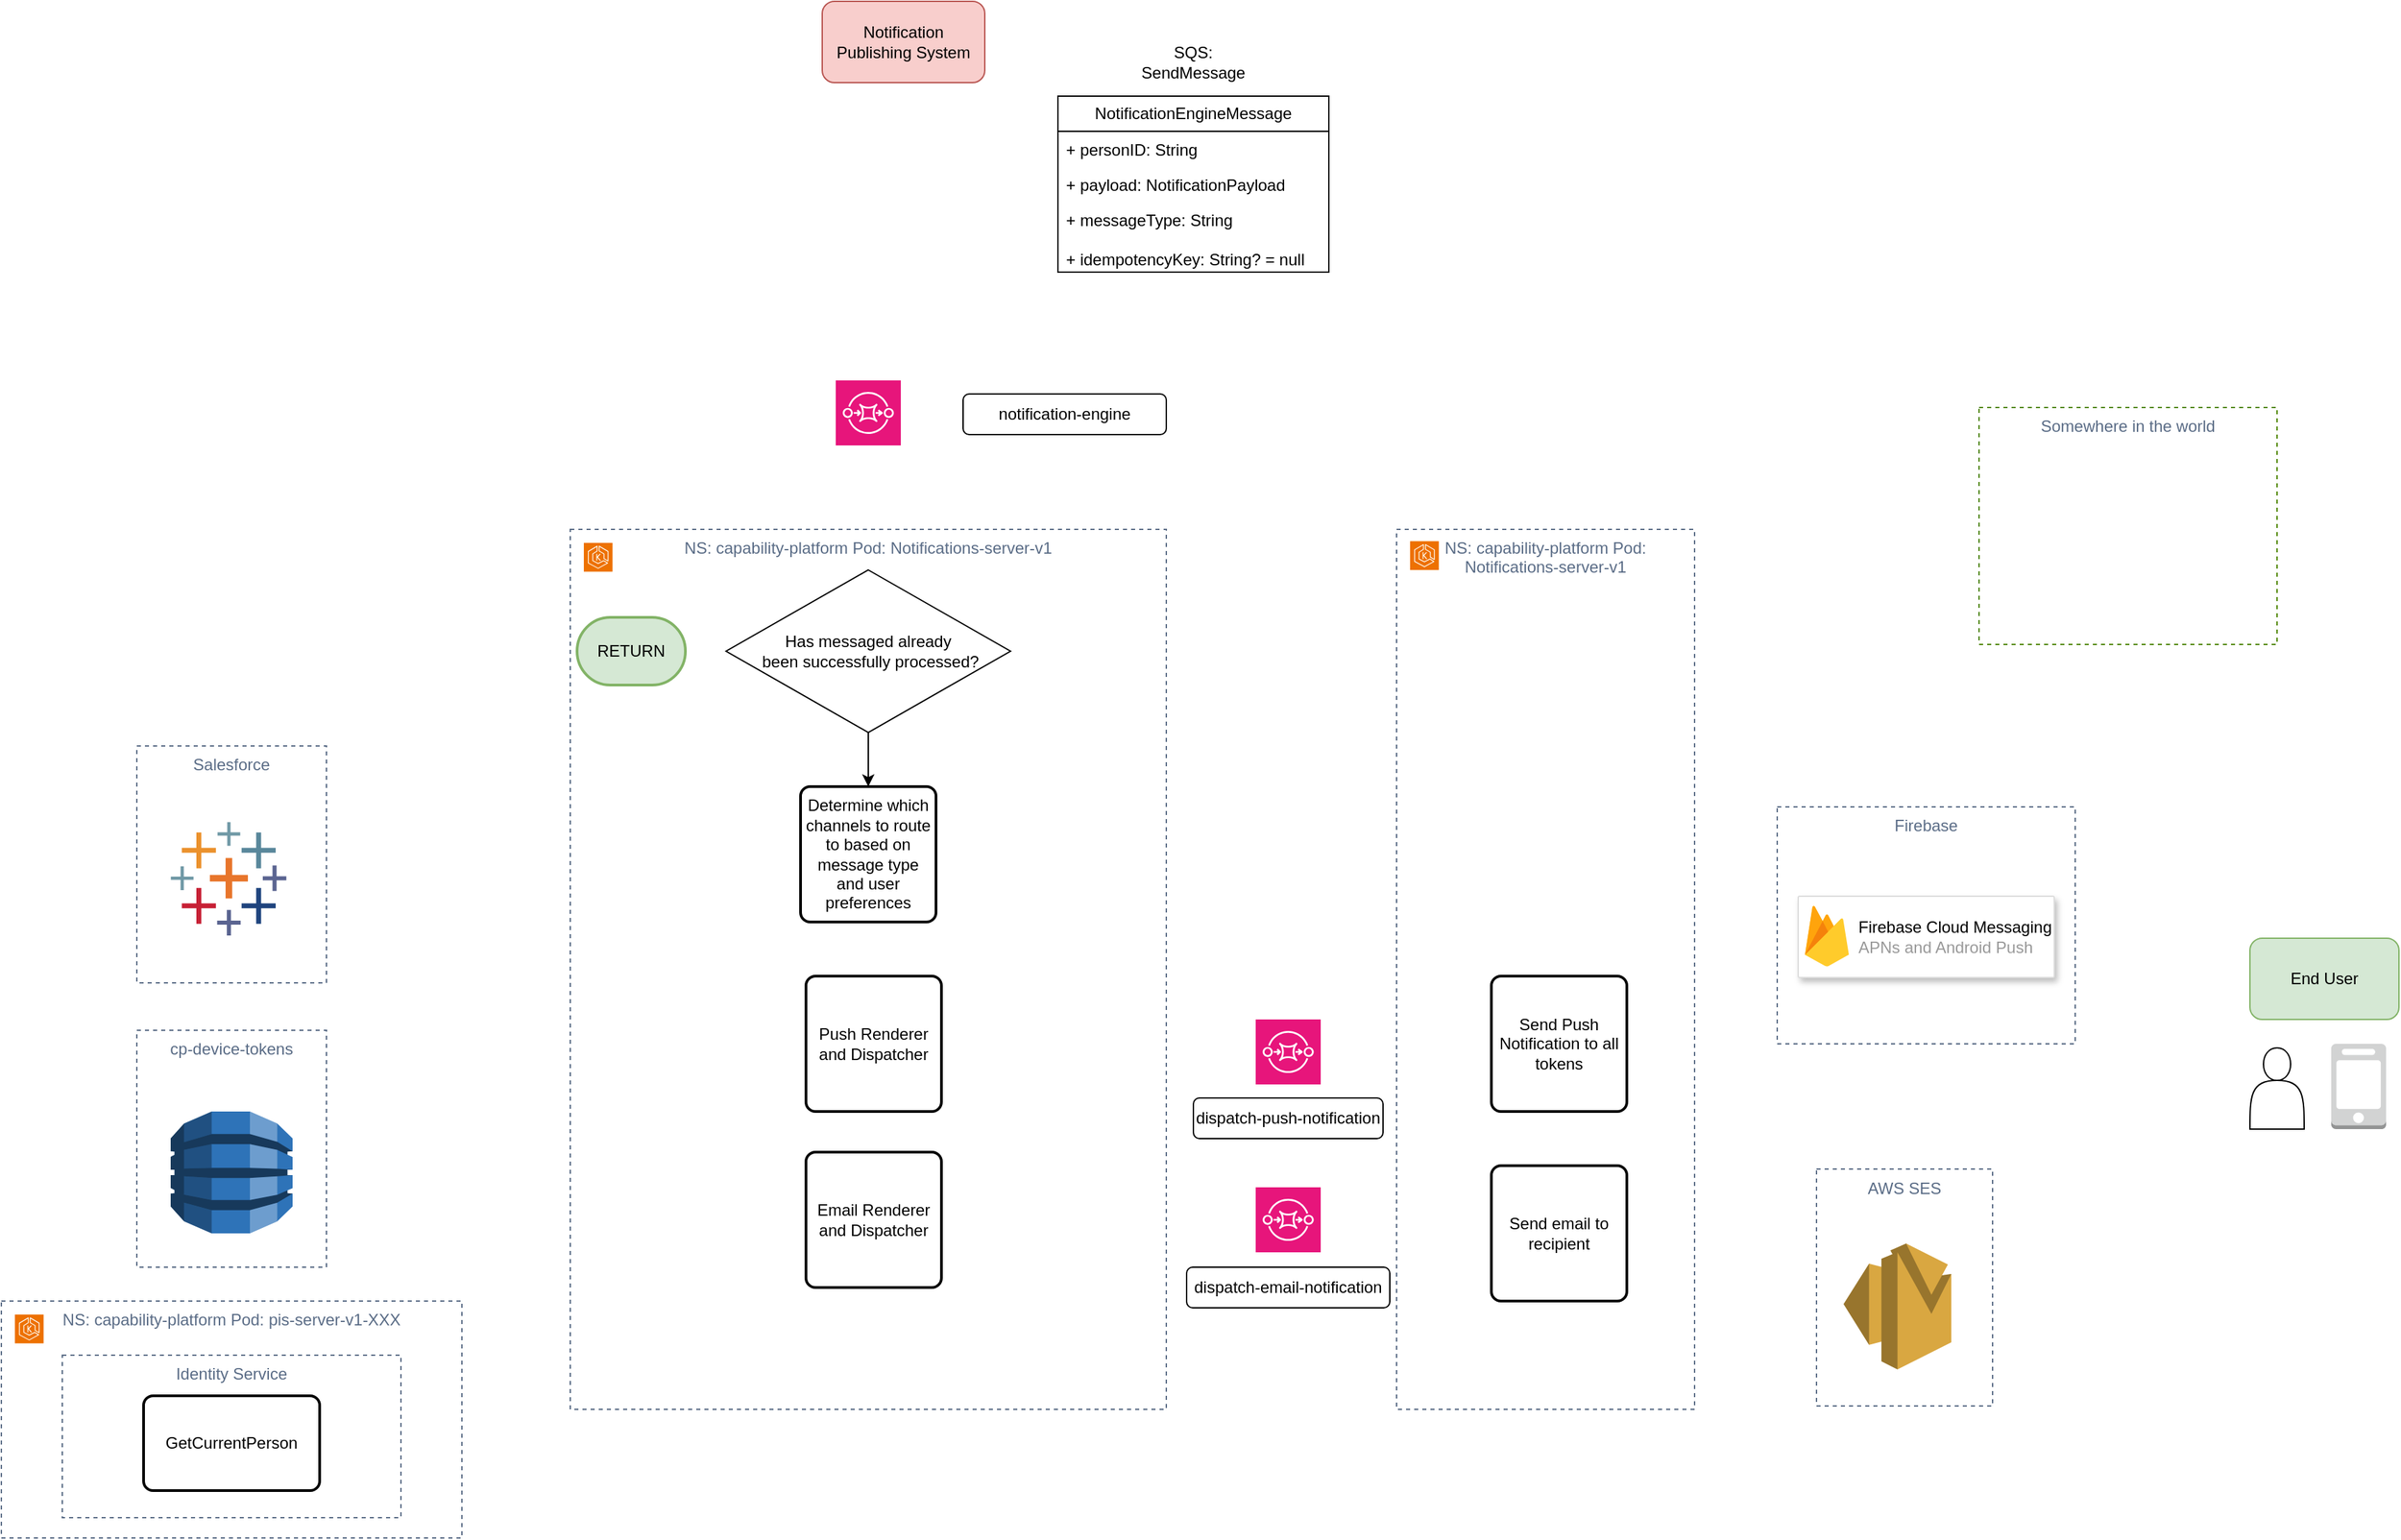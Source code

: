 <mxfile version="28.1.0">
  <diagram name="Page-1" id="Zwpuqf_YTuUUo8gKpCjg">
    <mxGraphModel dx="2884" dy="1317" grid="1" gridSize="10" guides="1" tooltips="1" connect="1" arrows="1" fold="1" page="1" pageScale="1" pageWidth="827" pageHeight="1169" math="0" shadow="0">
      <root>
        <mxCell id="0" />
        <mxCell id="1" parent="0" />
        <mxCell id="VqeCZqD9yjvprAk1Ezd1-1" value="NotificationEngineMessage" style="swimlane;fontStyle=0;childLayout=stackLayout;horizontal=1;startSize=26;fillColor=none;horizontalStack=0;resizeParent=1;resizeParentMax=0;resizeLast=0;collapsible=1;marginBottom=0;whiteSpace=wrap;html=1;" parent="1" vertex="1">
          <mxGeometry x="600" y="90" width="200" height="130" as="geometry">
            <mxRectangle x="250" y="110" width="190" height="30" as="alternateBounds" />
          </mxGeometry>
        </mxCell>
        <mxCell id="VqeCZqD9yjvprAk1Ezd1-2" value="+ personID: String" style="text;strokeColor=none;fillColor=none;align=left;verticalAlign=top;spacingLeft=4;spacingRight=4;overflow=hidden;rotatable=0;points=[[0,0.5],[1,0.5]];portConstraint=eastwest;whiteSpace=wrap;html=1;" parent="VqeCZqD9yjvprAk1Ezd1-1" vertex="1">
          <mxGeometry y="26" width="200" height="26" as="geometry" />
        </mxCell>
        <mxCell id="VqeCZqD9yjvprAk1Ezd1-3" value="+ payload: NotificationPayload" style="text;strokeColor=none;fillColor=none;align=left;verticalAlign=top;spacingLeft=4;spacingRight=4;overflow=hidden;rotatable=0;points=[[0,0.5],[1,0.5]];portConstraint=eastwest;whiteSpace=wrap;html=1;" parent="VqeCZqD9yjvprAk1Ezd1-1" vertex="1">
          <mxGeometry y="52" width="200" height="26" as="geometry" />
        </mxCell>
        <mxCell id="VqeCZqD9yjvprAk1Ezd1-4" value="+ messageType: String&lt;div&gt;&lt;br&gt;&lt;div&gt;+ idempotencyKey: String? = null&lt;/div&gt;&lt;/div&gt;" style="text;strokeColor=none;fillColor=none;align=left;verticalAlign=top;spacingLeft=4;spacingRight=4;overflow=hidden;rotatable=0;points=[[0,0.5],[1,0.5]];portConstraint=eastwest;whiteSpace=wrap;html=1;" parent="VqeCZqD9yjvprAk1Ezd1-1" vertex="1">
          <mxGeometry y="78" width="200" height="52" as="geometry" />
        </mxCell>
        <mxCell id="VqeCZqD9yjvprAk1Ezd1-9" value="Notification Publishing System" style="rounded=1;whiteSpace=wrap;html=1;fillColor=#f8cecc;strokeColor=#b85450;" parent="1" vertex="1">
          <mxGeometry x="426" y="20" width="120" height="60" as="geometry" />
        </mxCell>
        <mxCell id="VqeCZqD9yjvprAk1Ezd1-12" value="SQS: SendMessage" style="text;html=1;align=center;verticalAlign=middle;whiteSpace=wrap;rounded=0;" parent="1" vertex="1">
          <mxGeometry x="670" y="50" width="60" height="30" as="geometry" />
        </mxCell>
        <mxCell id="49v1vKMZtB3G8OhnLPRT-10" style="edgeStyle=orthogonalEdgeStyle;rounded=0;orthogonalLoop=1;jettySize=auto;html=1;exitX=0.5;exitY=1;exitDx=0;exitDy=0;entryX=0.5;entryY=0;entryDx=0;entryDy=0;" edge="1" parent="1" source="49v1vKMZtB3G8OhnLPRT-3" target="49v1vKMZtB3G8OhnLPRT-9">
          <mxGeometry relative="1" as="geometry" />
        </mxCell>
        <mxCell id="49v1vKMZtB3G8OhnLPRT-3" value="Has messaged already&lt;div&gt;&amp;nbsp;been successfully processed?&lt;/div&gt;" style="rhombus;whiteSpace=wrap;html=1;" vertex="1" parent="1">
          <mxGeometry x="355" y="440" width="210" height="120" as="geometry" />
        </mxCell>
        <mxCell id="49v1vKMZtB3G8OhnLPRT-6" value="RETURN" style="strokeWidth=2;html=1;shape=mxgraph.flowchart.terminator;whiteSpace=wrap;fillColor=#d5e8d4;strokeColor=#82b366;" vertex="1" parent="1">
          <mxGeometry x="245" y="475" width="80" height="50" as="geometry" />
        </mxCell>
        <mxCell id="49v1vKMZtB3G8OhnLPRT-9" value="Determine which channels to route to based on message type and user preferences" style="rounded=1;whiteSpace=wrap;html=1;absoluteArcSize=1;arcSize=14;strokeWidth=2;" vertex="1" parent="1">
          <mxGeometry x="410" y="600" width="100" height="100" as="geometry" />
        </mxCell>
        <mxCell id="49v1vKMZtB3G8OhnLPRT-16" value="Push Renderer and Dispatcher" style="rounded=1;whiteSpace=wrap;html=1;absoluteArcSize=1;arcSize=14;strokeWidth=2;" vertex="1" parent="1">
          <mxGeometry x="414" y="740" width="100" height="100" as="geometry" />
        </mxCell>
        <mxCell id="49v1vKMZtB3G8OhnLPRT-17" value="Email Renderer and Dispatcher" style="rounded=1;whiteSpace=wrap;html=1;absoluteArcSize=1;arcSize=14;strokeWidth=2;" vertex="1" parent="1">
          <mxGeometry x="414" y="870" width="100" height="100" as="geometry" />
        </mxCell>
        <mxCell id="49v1vKMZtB3G8OhnLPRT-21" value="NS: capability-platform Pod: pis-server-v1-XXX" style="fillColor=none;strokeColor=#5A6C86;dashed=1;verticalAlign=top;fontStyle=0;fontColor=#5A6C86;whiteSpace=wrap;html=1;" vertex="1" parent="1">
          <mxGeometry x="-180" y="980" width="340" height="175" as="geometry" />
        </mxCell>
        <mxCell id="49v1vKMZtB3G8OhnLPRT-53" value="Send email to recipient" style="rounded=1;whiteSpace=wrap;html=1;absoluteArcSize=1;arcSize=14;strokeWidth=2;" vertex="1" parent="1">
          <mxGeometry x="920" y="880" width="100" height="100" as="geometry" />
        </mxCell>
        <mxCell id="49v1vKMZtB3G8OhnLPRT-54" value="Send Push Notification to all tokens" style="rounded=1;whiteSpace=wrap;html=1;absoluteArcSize=1;arcSize=14;strokeWidth=2;" vertex="1" parent="1">
          <mxGeometry x="920" y="740" width="100" height="100" as="geometry" />
        </mxCell>
        <mxCell id="49v1vKMZtB3G8OhnLPRT-58" value="" style="group" vertex="1" connectable="0" parent="1">
          <mxGeometry x="240" y="410" width="440" height="650" as="geometry" />
        </mxCell>
        <mxCell id="49v1vKMZtB3G8OhnLPRT-49" value="NS: capability-platform Pod: Notifications-server-v1" style="fillColor=none;strokeColor=#5A6C86;dashed=1;verticalAlign=top;fontStyle=0;fontColor=#5A6C86;whiteSpace=wrap;html=1;" vertex="1" parent="49v1vKMZtB3G8OhnLPRT-58">
          <mxGeometry width="440" height="650" as="geometry" />
        </mxCell>
        <mxCell id="49v1vKMZtB3G8OhnLPRT-73" value="&lt;span style=&quot;color: rgba(0, 0, 0, 0); font-family: monospace; font-size: 0px; text-align: start;&quot;&gt;%3CmxGraphModel%3E%3Croot%3E%3CmxCell%20id%3D%220%22%2F%3E%3CmxCell%20id%3D%221%22%20parent%3D%220%22%2F%3E%3CmxCell%20id%3D%222%22%20value%3D%22NS%3A%20capability-platform%20Pod%3A%20Notifications-server-v1%22%20style%3D%22fillColor%3Dnone%3BstrokeColor%3D%235A6C86%3Bdashed%3D1%3BverticalAlign%3Dtop%3BfontStyle%3D0%3BfontColor%3D%235A6C86%3BwhiteSpace%3Dwrap%3Bhtml%3D1%3B%22%20vertex%3D%221%22%20parent%3D%221%22%3E%3CmxGeometry%20x%3D%22240%22%20y%3D%22410%22%20width%3D%22440%22%20height%3D%22650%22%20as%3D%22geometry%22%2F%3E%3C%2FmxCell%3E%3C%2Froot%3E%3C%2FmxGraphModel%3E&lt;/span&gt;" style="sketch=0;points=[[0,0,0],[0.25,0,0],[0.5,0,0],[0.75,0,0],[1,0,0],[0,1,0],[0.25,1,0],[0.5,1,0],[0.75,1,0],[1,1,0],[0,0.25,0],[0,0.5,0],[0,0.75,0],[1,0.25,0],[1,0.5,0],[1,0.75,0]];outlineConnect=0;fontColor=#232F3E;fillColor=#ED7100;strokeColor=#ffffff;dashed=0;verticalLabelPosition=bottom;verticalAlign=top;align=center;html=1;fontSize=12;fontStyle=0;aspect=fixed;shape=mxgraph.aws4.resourceIcon;resIcon=mxgraph.aws4.eks;" vertex="1" parent="49v1vKMZtB3G8OhnLPRT-58">
          <mxGeometry x="10" y="10" width="21.196" height="21.196" as="geometry" />
        </mxCell>
        <mxCell id="49v1vKMZtB3G8OhnLPRT-60" value="" style="sketch=0;points=[[0,0,0],[0.25,0,0],[0.5,0,0],[0.75,0,0],[1,0,0],[0,1,0],[0.25,1,0],[0.5,1,0],[0.75,1,0],[1,1,0],[0,0.25,0],[0,0.5,0],[0,0.75,0],[1,0.25,0],[1,0.5,0],[1,0.75,0]];outlineConnect=0;fontColor=#232F3E;fillColor=#ED7100;strokeColor=#ffffff;dashed=0;verticalLabelPosition=bottom;verticalAlign=top;align=center;html=1;fontSize=12;fontStyle=0;aspect=fixed;shape=mxgraph.aws4.resourceIcon;resIcon=mxgraph.aws4.eks;" vertex="1" parent="1">
          <mxGeometry x="-170" y="990" width="21.196" height="21.196" as="geometry" />
        </mxCell>
        <mxCell id="49v1vKMZtB3G8OhnLPRT-61" value="Identity Service" style="fillColor=none;strokeColor=#5A6C86;dashed=1;verticalAlign=top;fontStyle=0;fontColor=#5A6C86;whiteSpace=wrap;html=1;" vertex="1" parent="1">
          <mxGeometry x="-135" y="1020" width="250" height="120" as="geometry" />
        </mxCell>
        <mxCell id="49v1vKMZtB3G8OhnLPRT-62" value="GetCurrentPerson" style="rounded=1;whiteSpace=wrap;html=1;absoluteArcSize=1;arcSize=14;strokeWidth=2;" vertex="1" parent="1">
          <mxGeometry x="-75" y="1050" width="130" height="70" as="geometry" />
        </mxCell>
        <mxCell id="49v1vKMZtB3G8OhnLPRT-66" value="Salesforce" style="fillColor=none;strokeColor=#5A6C86;dashed=1;verticalAlign=top;fontStyle=0;fontColor=#5A6C86;whiteSpace=wrap;html=1;" vertex="1" parent="1">
          <mxGeometry x="-80" y="570" width="140" height="175" as="geometry" />
        </mxCell>
        <mxCell id="49v1vKMZtB3G8OhnLPRT-63" value="cp-device-tokens" style="fillColor=none;strokeColor=#5A6C86;dashed=1;verticalAlign=top;fontStyle=0;fontColor=#5A6C86;whiteSpace=wrap;html=1;" vertex="1" parent="1">
          <mxGeometry x="-80" y="780" width="140" height="175" as="geometry" />
        </mxCell>
        <mxCell id="49v1vKMZtB3G8OhnLPRT-65" value="" style="outlineConnect=0;dashed=0;verticalLabelPosition=bottom;verticalAlign=top;align=center;html=1;shape=mxgraph.aws3.dynamo_db;fillColor=#2E73B8;gradientColor=none;" vertex="1" parent="1">
          <mxGeometry x="-55" y="840" width="90" height="90" as="geometry" />
        </mxCell>
        <mxCell id="49v1vKMZtB3G8OhnLPRT-68" value="" style="verticalLabelPosition=bottom;aspect=fixed;html=1;shape=mxgraph.salesforce.analytics;" vertex="1" parent="1">
          <mxGeometry x="-55" y="626.2" width="85.51" height="83.8" as="geometry" />
        </mxCell>
        <mxCell id="49v1vKMZtB3G8OhnLPRT-37" value="" style="sketch=0;points=[[0,0,0],[0.25,0,0],[0.5,0,0],[0.75,0,0],[1,0,0],[0,1,0],[0.25,1,0],[0.5,1,0],[0.75,1,0],[1,1,0],[0,0.25,0],[0,0.5,0],[0,0.75,0],[1,0.25,0],[1,0.5,0],[1,0.75,0]];outlineConnect=0;fontColor=#232F3E;fillColor=#E7157B;strokeColor=#ffffff;dashed=0;verticalLabelPosition=bottom;verticalAlign=top;align=center;html=1;fontSize=12;fontStyle=0;aspect=fixed;shape=mxgraph.aws4.resourceIcon;resIcon=mxgraph.aws4.sqs;" vertex="1" parent="1">
          <mxGeometry x="746" y="896" width="48" height="48" as="geometry" />
        </mxCell>
        <mxCell id="49v1vKMZtB3G8OhnLPRT-43" value="" style="sketch=0;points=[[0,0,0],[0.25,0,0],[0.5,0,0],[0.75,0,0],[1,0,0],[0,1,0],[0.25,1,0],[0.5,1,0],[0.75,1,0],[1,1,0],[0,0.25,0],[0,0.5,0],[0,0.75,0],[1,0.25,0],[1,0.5,0],[1,0.75,0]];outlineConnect=0;fontColor=#232F3E;fillColor=#E7157B;strokeColor=#ffffff;dashed=0;verticalLabelPosition=bottom;verticalAlign=top;align=center;html=1;fontSize=12;fontStyle=0;aspect=fixed;shape=mxgraph.aws4.resourceIcon;resIcon=mxgraph.aws4.sqs;" vertex="1" parent="1">
          <mxGeometry x="746" y="772" width="48" height="48" as="geometry" />
        </mxCell>
        <mxCell id="VqeCZqD9yjvprAk1Ezd1-10" value="" style="sketch=0;points=[[0,0,0],[0.25,0,0],[0.5,0,0],[0.75,0,0],[1,0,0],[0,1,0],[0.25,1,0],[0.5,1,0],[0.75,1,0],[1,1,0],[0,0.25,0],[0,0.5,0],[0,0.75,0],[1,0.25,0],[1,0.5,0],[1,0.75,0]];outlineConnect=0;fontColor=#232F3E;fillColor=#E7157B;strokeColor=#ffffff;dashed=0;verticalLabelPosition=bottom;verticalAlign=top;align=center;html=1;fontSize=12;fontStyle=0;aspect=fixed;shape=mxgraph.aws4.resourceIcon;resIcon=mxgraph.aws4.sqs;" parent="1" vertex="1">
          <mxGeometry x="436" y="300" width="48" height="48" as="geometry" />
        </mxCell>
        <mxCell id="49v1vKMZtB3G8OhnLPRT-69" value="dispatch-push-notification" style="rounded=1;whiteSpace=wrap;html=1;" vertex="1" parent="1">
          <mxGeometry x="700" y="830" width="140" height="30" as="geometry" />
        </mxCell>
        <mxCell id="49v1vKMZtB3G8OhnLPRT-70" value="dispatch-email-notification" style="rounded=1;whiteSpace=wrap;html=1;" vertex="1" parent="1">
          <mxGeometry x="695" y="955" width="150" height="30" as="geometry" />
        </mxCell>
        <mxCell id="49v1vKMZtB3G8OhnLPRT-71" value="notification-engine" style="rounded=1;whiteSpace=wrap;html=1;" vertex="1" parent="1">
          <mxGeometry x="530" y="310" width="150" height="30" as="geometry" />
        </mxCell>
        <mxCell id="49v1vKMZtB3G8OhnLPRT-72" value="NS: capability-platform Pod: Notifications-server-v1" style="fillColor=none;strokeColor=#5A6C86;dashed=1;verticalAlign=top;fontStyle=0;fontColor=#5A6C86;whiteSpace=wrap;html=1;" vertex="1" parent="1">
          <mxGeometry x="850" y="410" width="220" height="650" as="geometry" />
        </mxCell>
        <mxCell id="49v1vKMZtB3G8OhnLPRT-50" value="&lt;span style=&quot;color: rgba(0, 0, 0, 0); font-family: monospace; font-size: 0px; text-align: start;&quot;&gt;%3CmxGraphModel%3E%3Croot%3E%3CmxCell%20id%3D%220%22%2F%3E%3CmxCell%20id%3D%221%22%20parent%3D%220%22%2F%3E%3CmxCell%20id%3D%222%22%20value%3D%22NS%3A%20capability-platform%20Pod%3A%20Notifications-server-v1%22%20style%3D%22fillColor%3Dnone%3BstrokeColor%3D%235A6C86%3Bdashed%3D1%3BverticalAlign%3Dtop%3BfontStyle%3D0%3BfontColor%3D%235A6C86%3BwhiteSpace%3Dwrap%3Bhtml%3D1%3B%22%20vertex%3D%221%22%20parent%3D%221%22%3E%3CmxGeometry%20x%3D%22240%22%20y%3D%22410%22%20width%3D%22440%22%20height%3D%22650%22%20as%3D%22geometry%22%2F%3E%3C%2FmxCell%3E%3C%2Froot%3E%3C%2FmxGraphModel%3E&lt;/span&gt;" style="sketch=0;points=[[0,0,0],[0.25,0,0],[0.5,0,0],[0.75,0,0],[1,0,0],[0,1,0],[0.25,1,0],[0.5,1,0],[0.75,1,0],[1,1,0],[0,0.25,0],[0,0.5,0],[0,0.75,0],[1,0.25,0],[1,0.5,0],[1,0.75,0]];outlineConnect=0;fontColor=#232F3E;fillColor=#ED7100;strokeColor=#ffffff;dashed=0;verticalLabelPosition=bottom;verticalAlign=top;align=center;html=1;fontSize=12;fontStyle=0;aspect=fixed;shape=mxgraph.aws4.resourceIcon;resIcon=mxgraph.aws4.eks;" vertex="1" parent="1">
          <mxGeometry x="860.002" y="418.806" width="21.196" height="21.196" as="geometry" />
        </mxCell>
        <mxCell id="49v1vKMZtB3G8OhnLPRT-83" value="" style="group" vertex="1" connectable="0" parent="1">
          <mxGeometry x="1480" y="790" width="100.5" height="63" as="geometry" />
        </mxCell>
        <mxCell id="49v1vKMZtB3G8OhnLPRT-81" value="" style="outlineConnect=0;dashed=0;verticalLabelPosition=bottom;verticalAlign=top;align=center;html=1;shape=mxgraph.aws3.mobile_client;fillColor=#D2D3D3;gradientColor=none;" vertex="1" parent="49v1vKMZtB3G8OhnLPRT-83">
          <mxGeometry x="60" width="40.5" height="63" as="geometry" />
        </mxCell>
        <mxCell id="49v1vKMZtB3G8OhnLPRT-82" value="" style="shape=actor;whiteSpace=wrap;html=1;" vertex="1" parent="49v1vKMZtB3G8OhnLPRT-83">
          <mxGeometry y="3" width="40" height="60" as="geometry" />
        </mxCell>
        <mxCell id="49v1vKMZtB3G8OhnLPRT-85" value="End User" style="rounded=1;whiteSpace=wrap;html=1;fillColor=#d5e8d4;strokeColor=#82b366;" vertex="1" parent="1">
          <mxGeometry x="1480" y="712" width="110" height="60" as="geometry" />
        </mxCell>
        <mxCell id="49v1vKMZtB3G8OhnLPRT-88" value="" style="group" vertex="1" connectable="0" parent="1">
          <mxGeometry x="1160" y="882.5" width="130" height="175" as="geometry" />
        </mxCell>
        <mxCell id="49v1vKMZtB3G8OhnLPRT-79" value="AWS SES" style="fillColor=none;strokeColor=#5A6C86;dashed=1;verticalAlign=top;fontStyle=0;fontColor=#5A6C86;whiteSpace=wrap;html=1;" vertex="1" parent="49v1vKMZtB3G8OhnLPRT-88">
          <mxGeometry width="130" height="175" as="geometry" />
        </mxCell>
        <mxCell id="49v1vKMZtB3G8OhnLPRT-80" value="" style="outlineConnect=0;dashed=0;verticalLabelPosition=bottom;verticalAlign=top;align=center;html=1;shape=mxgraph.aws3.ses;fillColor=#D9A741;gradientColor=none;" vertex="1" parent="49v1vKMZtB3G8OhnLPRT-88">
          <mxGeometry x="20" y="55" width="79.5" height="93" as="geometry" />
        </mxCell>
        <mxCell id="49v1vKMZtB3G8OhnLPRT-89" value="" style="group" vertex="1" connectable="0" parent="1">
          <mxGeometry x="1131" y="615" width="220" height="175" as="geometry" />
        </mxCell>
        <mxCell id="49v1vKMZtB3G8OhnLPRT-75" value="Firebase" style="fillColor=none;strokeColor=#5A6C86;dashed=1;verticalAlign=top;fontStyle=0;fontColor=#5A6C86;whiteSpace=wrap;html=1;" vertex="1" parent="49v1vKMZtB3G8OhnLPRT-89">
          <mxGeometry width="220" height="175" as="geometry" />
        </mxCell>
        <mxCell id="49v1vKMZtB3G8OhnLPRT-77" value="" style="fillColor=#ffffff;strokeColor=#dddddd;shadow=1;strokeWidth=1;rounded=1;absoluteArcSize=1;arcSize=2;" vertex="1" parent="49v1vKMZtB3G8OhnLPRT-89">
          <mxGeometry x="15.5" y="66" width="189" height="60" as="geometry" />
        </mxCell>
        <mxCell id="49v1vKMZtB3G8OhnLPRT-78" value="&lt;font color=&quot;#000000&quot;&gt;Firebase Cloud Messaging&lt;/font&gt;&lt;br&gt;APNs and Android Push" style="sketch=0;dashed=0;connectable=0;html=1;fillColor=#5184F3;strokeColor=none;shape=mxgraph.gcp2.firebase;part=1;labelPosition=right;verticalLabelPosition=middle;align=left;verticalAlign=middle;spacingLeft=5;fontColor=#999999;fontSize=12;" vertex="1" parent="49v1vKMZtB3G8OhnLPRT-77">
          <mxGeometry width="32.4" height="45" relative="1" as="geometry">
            <mxPoint x="5" y="7" as="offset" />
          </mxGeometry>
        </mxCell>
        <mxCell id="49v1vKMZtB3G8OhnLPRT-91" value="" style="group" vertex="1" connectable="0" parent="1">
          <mxGeometry x="1280" y="320" width="220" height="175" as="geometry" />
        </mxCell>
        <mxCell id="49v1vKMZtB3G8OhnLPRT-92" value="Somewhere in the world" style="fillColor=none;strokeColor=#4F8608;dashed=1;verticalAlign=top;fontStyle=0;fontColor=#5A6C86;whiteSpace=wrap;html=1;" vertex="1" parent="49v1vKMZtB3G8OhnLPRT-91">
          <mxGeometry width="220" height="175" as="geometry" />
        </mxCell>
      </root>
    </mxGraphModel>
  </diagram>
</mxfile>
